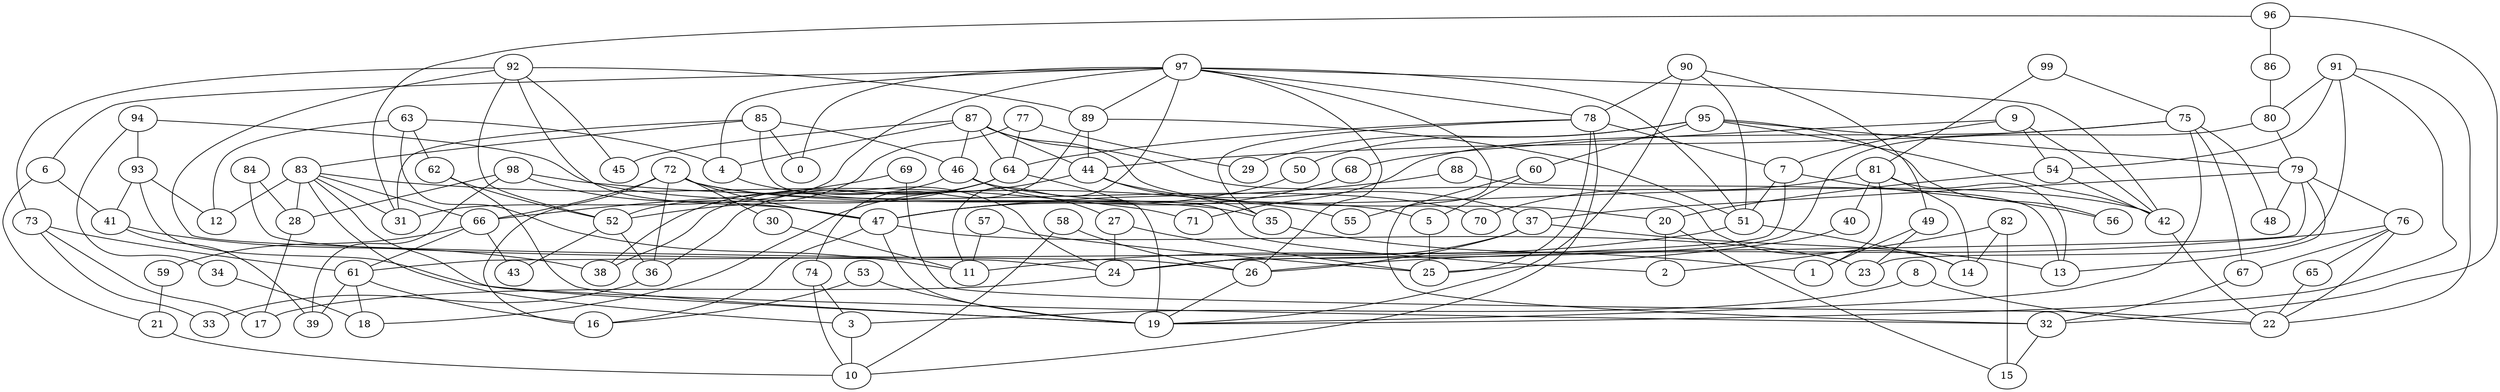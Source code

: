 digraph GG_graph {

subgraph G_graph {
edge [color = black]
"94" -> "34" [dir = none]
"94" -> "93" [dir = none]
"94" -> "35" [dir = none]
"60" -> "5" [dir = none]
"60" -> "55" [dir = none]
"98" -> "55" [dir = none]
"98" -> "28" [dir = none]
"98" -> "39" [dir = none]
"98" -> "47" [dir = none]
"21" -> "10" [dir = none]
"26" -> "19" [dir = none]
"4" -> "24" [dir = none]
"42" -> "22" [dir = none]
"92" -> "89" [dir = none]
"92" -> "73" [dir = none]
"92" -> "26" [dir = none]
"92" -> "45" [dir = none]
"92" -> "52" [dir = none]
"92" -> "47" [dir = none]
"57" -> "25" [dir = none]
"57" -> "11" [dir = none]
"99" -> "75" [dir = none]
"99" -> "81" [dir = none]
"89" -> "74" [dir = none]
"89" -> "44" [dir = none]
"8" -> "22" [dir = none]
"8" -> "3" [dir = none]
"35" -> "1" [dir = none]
"80" -> "24" [dir = none]
"80" -> "79" [dir = none]
"85" -> "0" [dir = none]
"85" -> "31" [dir = none]
"85" -> "46" [dir = none]
"85" -> "83" [dir = none]
"85" -> "2" [dir = none]
"93" -> "12" [dir = none]
"93" -> "32" [dir = none]
"93" -> "41" [dir = none]
"83" -> "19" [dir = none]
"83" -> "31" [dir = none]
"83" -> "28" [dir = none]
"83" -> "71" [dir = none]
"83" -> "3" [dir = none]
"83" -> "66" [dir = none]
"83" -> "12" [dir = none]
"30" -> "11" [dir = none]
"58" -> "10" [dir = none]
"58" -> "26" [dir = none]
"84" -> "24" [dir = none]
"84" -> "28" [dir = none]
"28" -> "17" [dir = none]
"68" -> "47" [dir = none]
"63" -> "12" [dir = none]
"63" -> "11" [dir = none]
"63" -> "4" [dir = none]
"63" -> "62" [dir = none]
"66" -> "61" [dir = none]
"66" -> "43" [dir = none]
"66" -> "59" [dir = none]
"74" -> "3" [dir = none]
"74" -> "10" [dir = none]
"3" -> "10" [dir = none]
"62" -> "19" [dir = none]
"62" -> "52" [dir = none]
"87" -> "45" [dir = none]
"87" -> "44" [dir = none]
"87" -> "46" [dir = none]
"87" -> "4" [dir = none]
"87" -> "64" [dir = none]
"87" -> "14" [dir = none]
"87" -> "20" [dir = none]
"53" -> "16" [dir = none]
"53" -> "19" [dir = none]
"72" -> "70" [dir = none]
"72" -> "16" [dir = none]
"72" -> "36" [dir = none]
"72" -> "30" [dir = none]
"72" -> "47" [dir = none]
"72" -> "66" [dir = none]
"72" -> "5" [dir = none]
"5" -> "25" [dir = none]
"37" -> "26" [dir = none]
"37" -> "13" [dir = none]
"37" -> "24" [dir = none]
"46" -> "42" [dir = none]
"46" -> "38" [dir = none]
"46" -> "27" [dir = none]
"32" -> "15" [dir = none]
"61" -> "39" [dir = none]
"61" -> "18" [dir = none]
"61" -> "16" [dir = none]
"88" -> "47" [dir = none]
"88" -> "13" [dir = none]
"34" -> "18" [dir = none]
"51" -> "11" [dir = none]
"51" -> "14" [dir = none]
"91" -> "54" [dir = none]
"91" -> "19" [dir = none]
"91" -> "22" [dir = none]
"91" -> "23" [dir = none]
"86" -> "80" [dir = none]
"20" -> "2" [dir = none]
"20" -> "15" [dir = none]
"82" -> "15" [dir = none]
"82" -> "14" [dir = none]
"82" -> "2" [dir = none]
"69" -> "22" [dir = none]
"69" -> "66" [dir = none]
"81" -> "13" [dir = none]
"81" -> "70" [dir = none]
"81" -> "14" [dir = none]
"81" -> "40" [dir = none]
"81" -> "1" [dir = none]
"95" -> "42" [dir = none]
"95" -> "79" [dir = none]
"95" -> "60" [dir = none]
"95" -> "50" [dir = none]
"95" -> "56" [dir = none]
"95" -> "29" [dir = none]
"49" -> "23" [dir = none]
"49" -> "1" [dir = none]
"9" -> "7" [dir = none]
"9" -> "42" [dir = none]
"9" -> "54" [dir = none]
"9" -> "68" [dir = none]
"36" -> "33" [dir = none]
"78" -> "25" [dir = none]
"78" -> "10" [dir = none]
"78" -> "7" [dir = none]
"78" -> "64" [dir = none]
"78" -> "35" [dir = none]
"41" -> "38" [dir = none]
"41" -> "39" [dir = none]
"73" -> "33" [dir = none]
"73" -> "61" [dir = none]
"73" -> "17" [dir = none]
"47" -> "19" [dir = none]
"47" -> "16" [dir = none]
"47" -> "23" [dir = none]
"96" -> "31" [dir = none]
"96" -> "32" [dir = none]
"96" -> "86" [dir = none]
"40" -> "25" [dir = none]
"75" -> "48" [dir = none]
"75" -> "71" [dir = none]
"75" -> "67" [dir = none]
"75" -> "19" [dir = none]
"75" -> "44" [dir = none]
"27" -> "24" [dir = none]
"27" -> "25" [dir = none]
"44" -> "37" [dir = none]
"44" -> "18" [dir = none]
"44" -> "35" [dir = none]
"79" -> "61" [dir = none]
"79" -> "37" [dir = none]
"79" -> "76" [dir = none]
"79" -> "13" [dir = none]
"79" -> "48" [dir = none]
"77" -> "29" [dir = none]
"77" -> "52" [dir = none]
"77" -> "64" [dir = none]
"64" -> "38" [dir = none]
"64" -> "19" [dir = none]
"64" -> "52" [dir = none]
"64" -> "36" [dir = none]
"54" -> "20" [dir = none]
"54" -> "42" [dir = none]
"6" -> "41" [dir = none]
"6" -> "21" [dir = none]
"52" -> "43" [dir = none]
"52" -> "36" [dir = none]
"90" -> "49" [dir = none]
"90" -> "51" [dir = none]
"90" -> "19" [dir = none]
"90" -> "78" [dir = none]
"76" -> "26" [dir = none]
"76" -> "67" [dir = none]
"76" -> "22" [dir = none]
"76" -> "65" [dir = none]
"97" -> "31" [dir = none]
"97" -> "11" [dir = none]
"97" -> "89" [dir = none]
"97" -> "78" [dir = none]
"97" -> "0" [dir = none]
"97" -> "32" [dir = none]
"97" -> "6" [dir = none]
"97" -> "26" [dir = none]
"97" -> "51" [dir = none]
"97" -> "4" [dir = none]
"97" -> "42" [dir = none]
"59" -> "21" [dir = none]
"50" -> "47" [dir = none]
"67" -> "32" [dir = none]
"24" -> "17" [dir = none]
"65" -> "22" [dir = none]
"7" -> "56" [dir = none]
"7" -> "51" [dir = none]
"7" -> "24" [dir = none]
"89" -> "51" [dir = none]
"91" -> "80" [dir = none]
}

}
